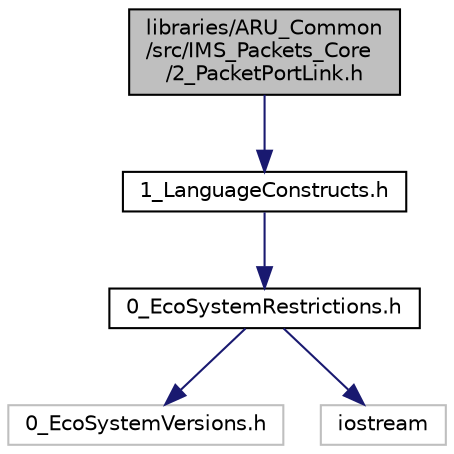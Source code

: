 digraph "libraries/ARU_Common/src/IMS_Packets_Core/2_PacketPortLink.h"
{
 // LATEX_PDF_SIZE
  edge [fontname="Helvetica",fontsize="10",labelfontname="Helvetica",labelfontsize="10"];
  node [fontname="Helvetica",fontsize="10",shape=record];
  Node1 [label="libraries/ARU_Common\l/src/IMS_Packets_Core\l/2_PacketPortLink.h",height=0.2,width=0.4,color="black", fillcolor="grey75", style="filled", fontcolor="black",tooltip="Abstract Communication Objects."];
  Node1 -> Node2 [color="midnightblue",fontsize="10",style="solid",fontname="Helvetica"];
  Node2 [label="1_LanguageConstructs.h",height=0.2,width=0.4,color="black", fillcolor="white", style="filled",URL="$1___language_constructs_8h.html",tooltip="Fundamental Elements of Packet Communication."];
  Node2 -> Node3 [color="midnightblue",fontsize="10",style="solid",fontname="Helvetica"];
  Node3 [label="0_EcoSystemRestrictions.h",height=0.2,width=0.4,color="black", fillcolor="white", style="filled",URL="$0___eco_system_restrictions_8h.html",tooltip="Design Configuration for a derived micro-EcoSystem."];
  Node3 -> Node4 [color="midnightblue",fontsize="10",style="solid",fontname="Helvetica"];
  Node4 [label="0_EcoSystemVersions.h",height=0.2,width=0.4,color="grey75", fillcolor="white", style="filled",tooltip=" "];
  Node3 -> Node5 [color="midnightblue",fontsize="10",style="solid",fontname="Helvetica"];
  Node5 [label="iostream",height=0.2,width=0.4,color="grey75", fillcolor="white", style="filled",tooltip=" "];
}
